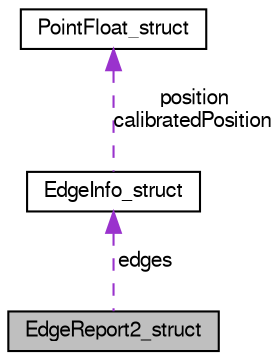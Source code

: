 digraph "EdgeReport2_struct"
{
  bgcolor="transparent";
  edge [fontname="FreeSans",fontsize="10",labelfontname="FreeSans",labelfontsize="10"];
  node [fontname="FreeSans",fontsize="10",shape=record];
  Node1 [label="EdgeReport2_struct",height=0.2,width=0.4,color="black", fillcolor="grey75", style="filled" fontcolor="black"];
  Node2 -> Node1 [dir="back",color="darkorchid3",fontsize="10",style="dashed",label=" edges" ,fontname="FreeSans"];
  Node2 [label="EdgeInfo_struct",height=0.2,width=0.4,color="black",URL="$struct_edge_info__struct.html"];
  Node3 -> Node2 [dir="back",color="darkorchid3",fontsize="10",style="dashed",label=" position\ncalibratedPosition" ,fontname="FreeSans"];
  Node3 [label="PointFloat_struct",height=0.2,width=0.4,color="black",URL="$struct_point_float__struct.html"];
}
